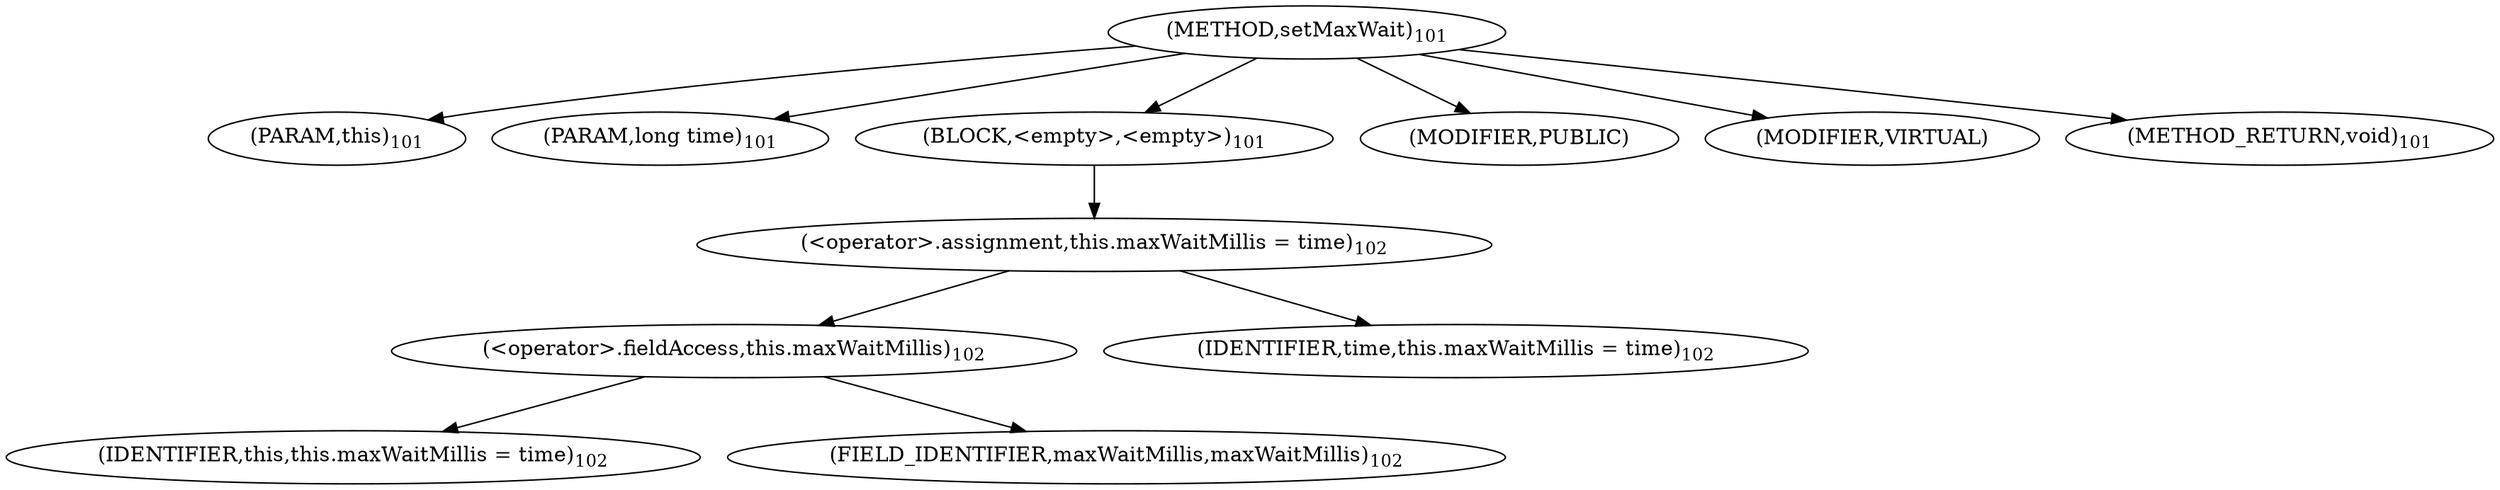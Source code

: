 digraph "setMaxWait" {  
"31" [label = <(METHOD,setMaxWait)<SUB>101</SUB>> ]
"32" [label = <(PARAM,this)<SUB>101</SUB>> ]
"33" [label = <(PARAM,long time)<SUB>101</SUB>> ]
"34" [label = <(BLOCK,&lt;empty&gt;,&lt;empty&gt;)<SUB>101</SUB>> ]
"35" [label = <(&lt;operator&gt;.assignment,this.maxWaitMillis = time)<SUB>102</SUB>> ]
"36" [label = <(&lt;operator&gt;.fieldAccess,this.maxWaitMillis)<SUB>102</SUB>> ]
"37" [label = <(IDENTIFIER,this,this.maxWaitMillis = time)<SUB>102</SUB>> ]
"38" [label = <(FIELD_IDENTIFIER,maxWaitMillis,maxWaitMillis)<SUB>102</SUB>> ]
"39" [label = <(IDENTIFIER,time,this.maxWaitMillis = time)<SUB>102</SUB>> ]
"40" [label = <(MODIFIER,PUBLIC)> ]
"41" [label = <(MODIFIER,VIRTUAL)> ]
"42" [label = <(METHOD_RETURN,void)<SUB>101</SUB>> ]
  "31" -> "32" 
  "31" -> "33" 
  "31" -> "34" 
  "31" -> "40" 
  "31" -> "41" 
  "31" -> "42" 
  "34" -> "35" 
  "35" -> "36" 
  "35" -> "39" 
  "36" -> "37" 
  "36" -> "38" 
}
